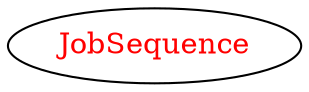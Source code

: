 digraph dependencyGraph {
 concentrate=true;
 ranksep="2.0";
 rankdir="LR"; 
 splines="ortho";
"JobSequence" [fontcolor="red"];
}